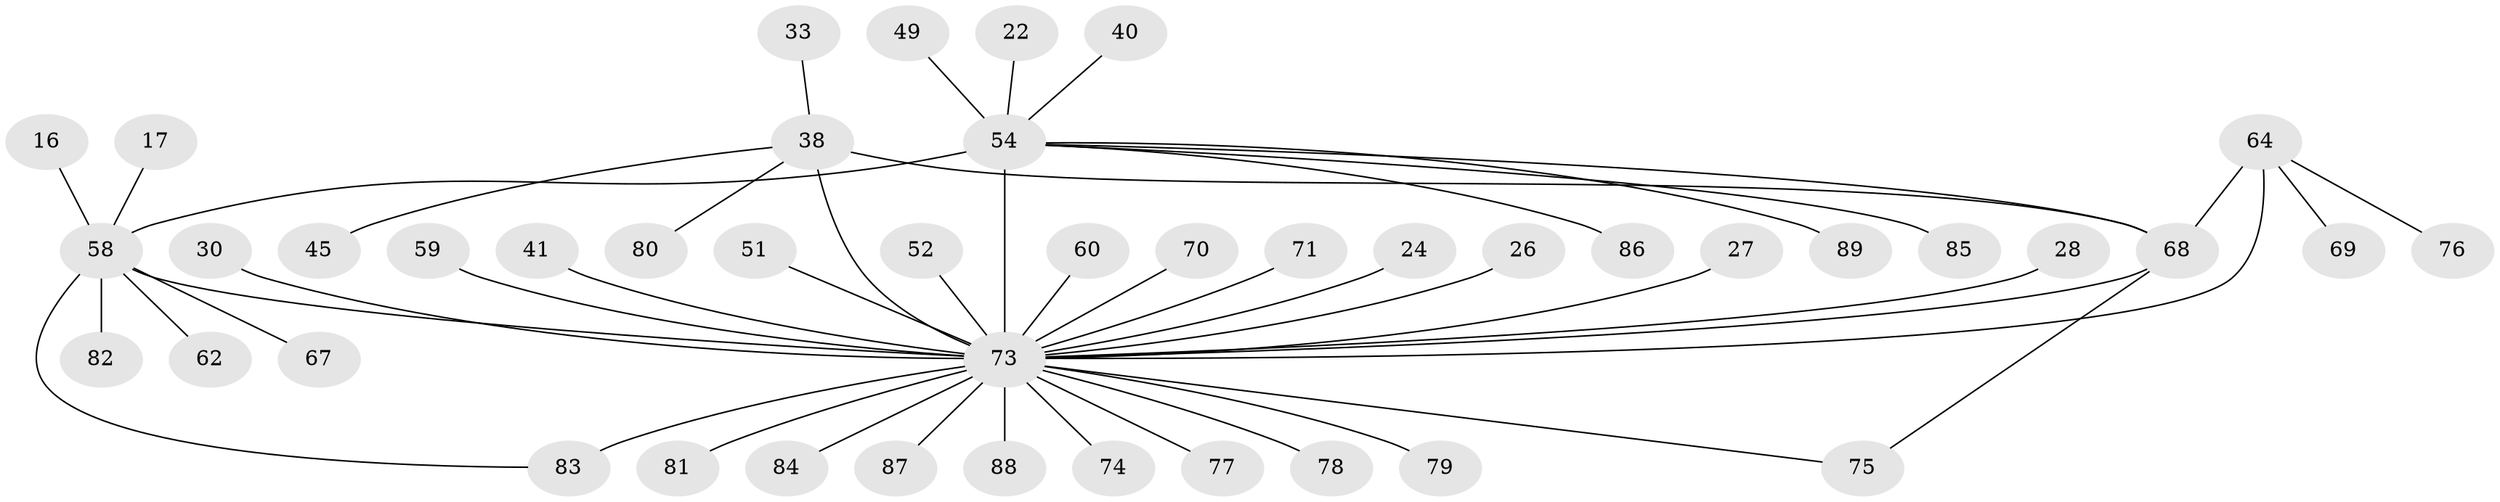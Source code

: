 // original degree distribution, {12: 0.011235955056179775, 2: 0.2808988764044944, 8: 0.011235955056179775, 6: 0.02247191011235955, 3: 0.07865168539325842, 4: 0.0449438202247191, 10: 0.011235955056179775, 1: 0.47191011235955055, 16: 0.011235955056179775, 5: 0.0449438202247191, 7: 0.011235955056179775}
// Generated by graph-tools (version 1.1) at 2025/48/03/09/25 04:48:48]
// undirected, 44 vertices, 49 edges
graph export_dot {
graph [start="1"]
  node [color=gray90,style=filled];
  16;
  17;
  22;
  24;
  26;
  27;
  28;
  30;
  33;
  38 [super="+18+13"];
  40 [super="+36"];
  41;
  45;
  49;
  51;
  52 [super="+35"];
  54 [super="+12+1+53"];
  58 [super="+5+14+4"];
  59 [super="+39"];
  60;
  62 [super="+57"];
  64 [super="+15+31+47+42"];
  67;
  68 [super="+43+25+63"];
  69;
  70;
  71;
  73 [super="+66+65+72"];
  74;
  75;
  76;
  77;
  78;
  79;
  80 [super="+34"];
  81 [super="+19+46"];
  82;
  83 [super="+56"];
  84;
  85;
  86;
  87;
  88;
  89;
  16 -- 58;
  17 -- 58;
  22 -- 54;
  24 -- 73;
  26 -- 73;
  27 -- 73;
  28 -- 73;
  30 -- 73;
  33 -- 38;
  38 -- 80 [weight=2];
  38 -- 73 [weight=2];
  38 -- 68 [weight=2];
  38 -- 45;
  40 -- 54;
  41 -- 73;
  49 -- 54;
  51 -- 73;
  52 -- 73;
  54 -- 86;
  54 -- 89;
  54 -- 85;
  54 -- 58 [weight=4];
  54 -- 73 [weight=3];
  54 -- 68;
  58 -- 67;
  58 -- 73 [weight=2];
  58 -- 82;
  58 -- 83;
  58 -- 62;
  59 -- 73;
  60 -- 73;
  64 -- 68;
  64 -- 73 [weight=2];
  64 -- 76;
  64 -- 69;
  68 -- 75;
  68 -- 73;
  70 -- 73;
  71 -- 73;
  73 -- 75;
  73 -- 74;
  73 -- 77;
  73 -- 78;
  73 -- 79;
  73 -- 81;
  73 -- 84;
  73 -- 87;
  73 -- 88;
  73 -- 83 [weight=2];
}
